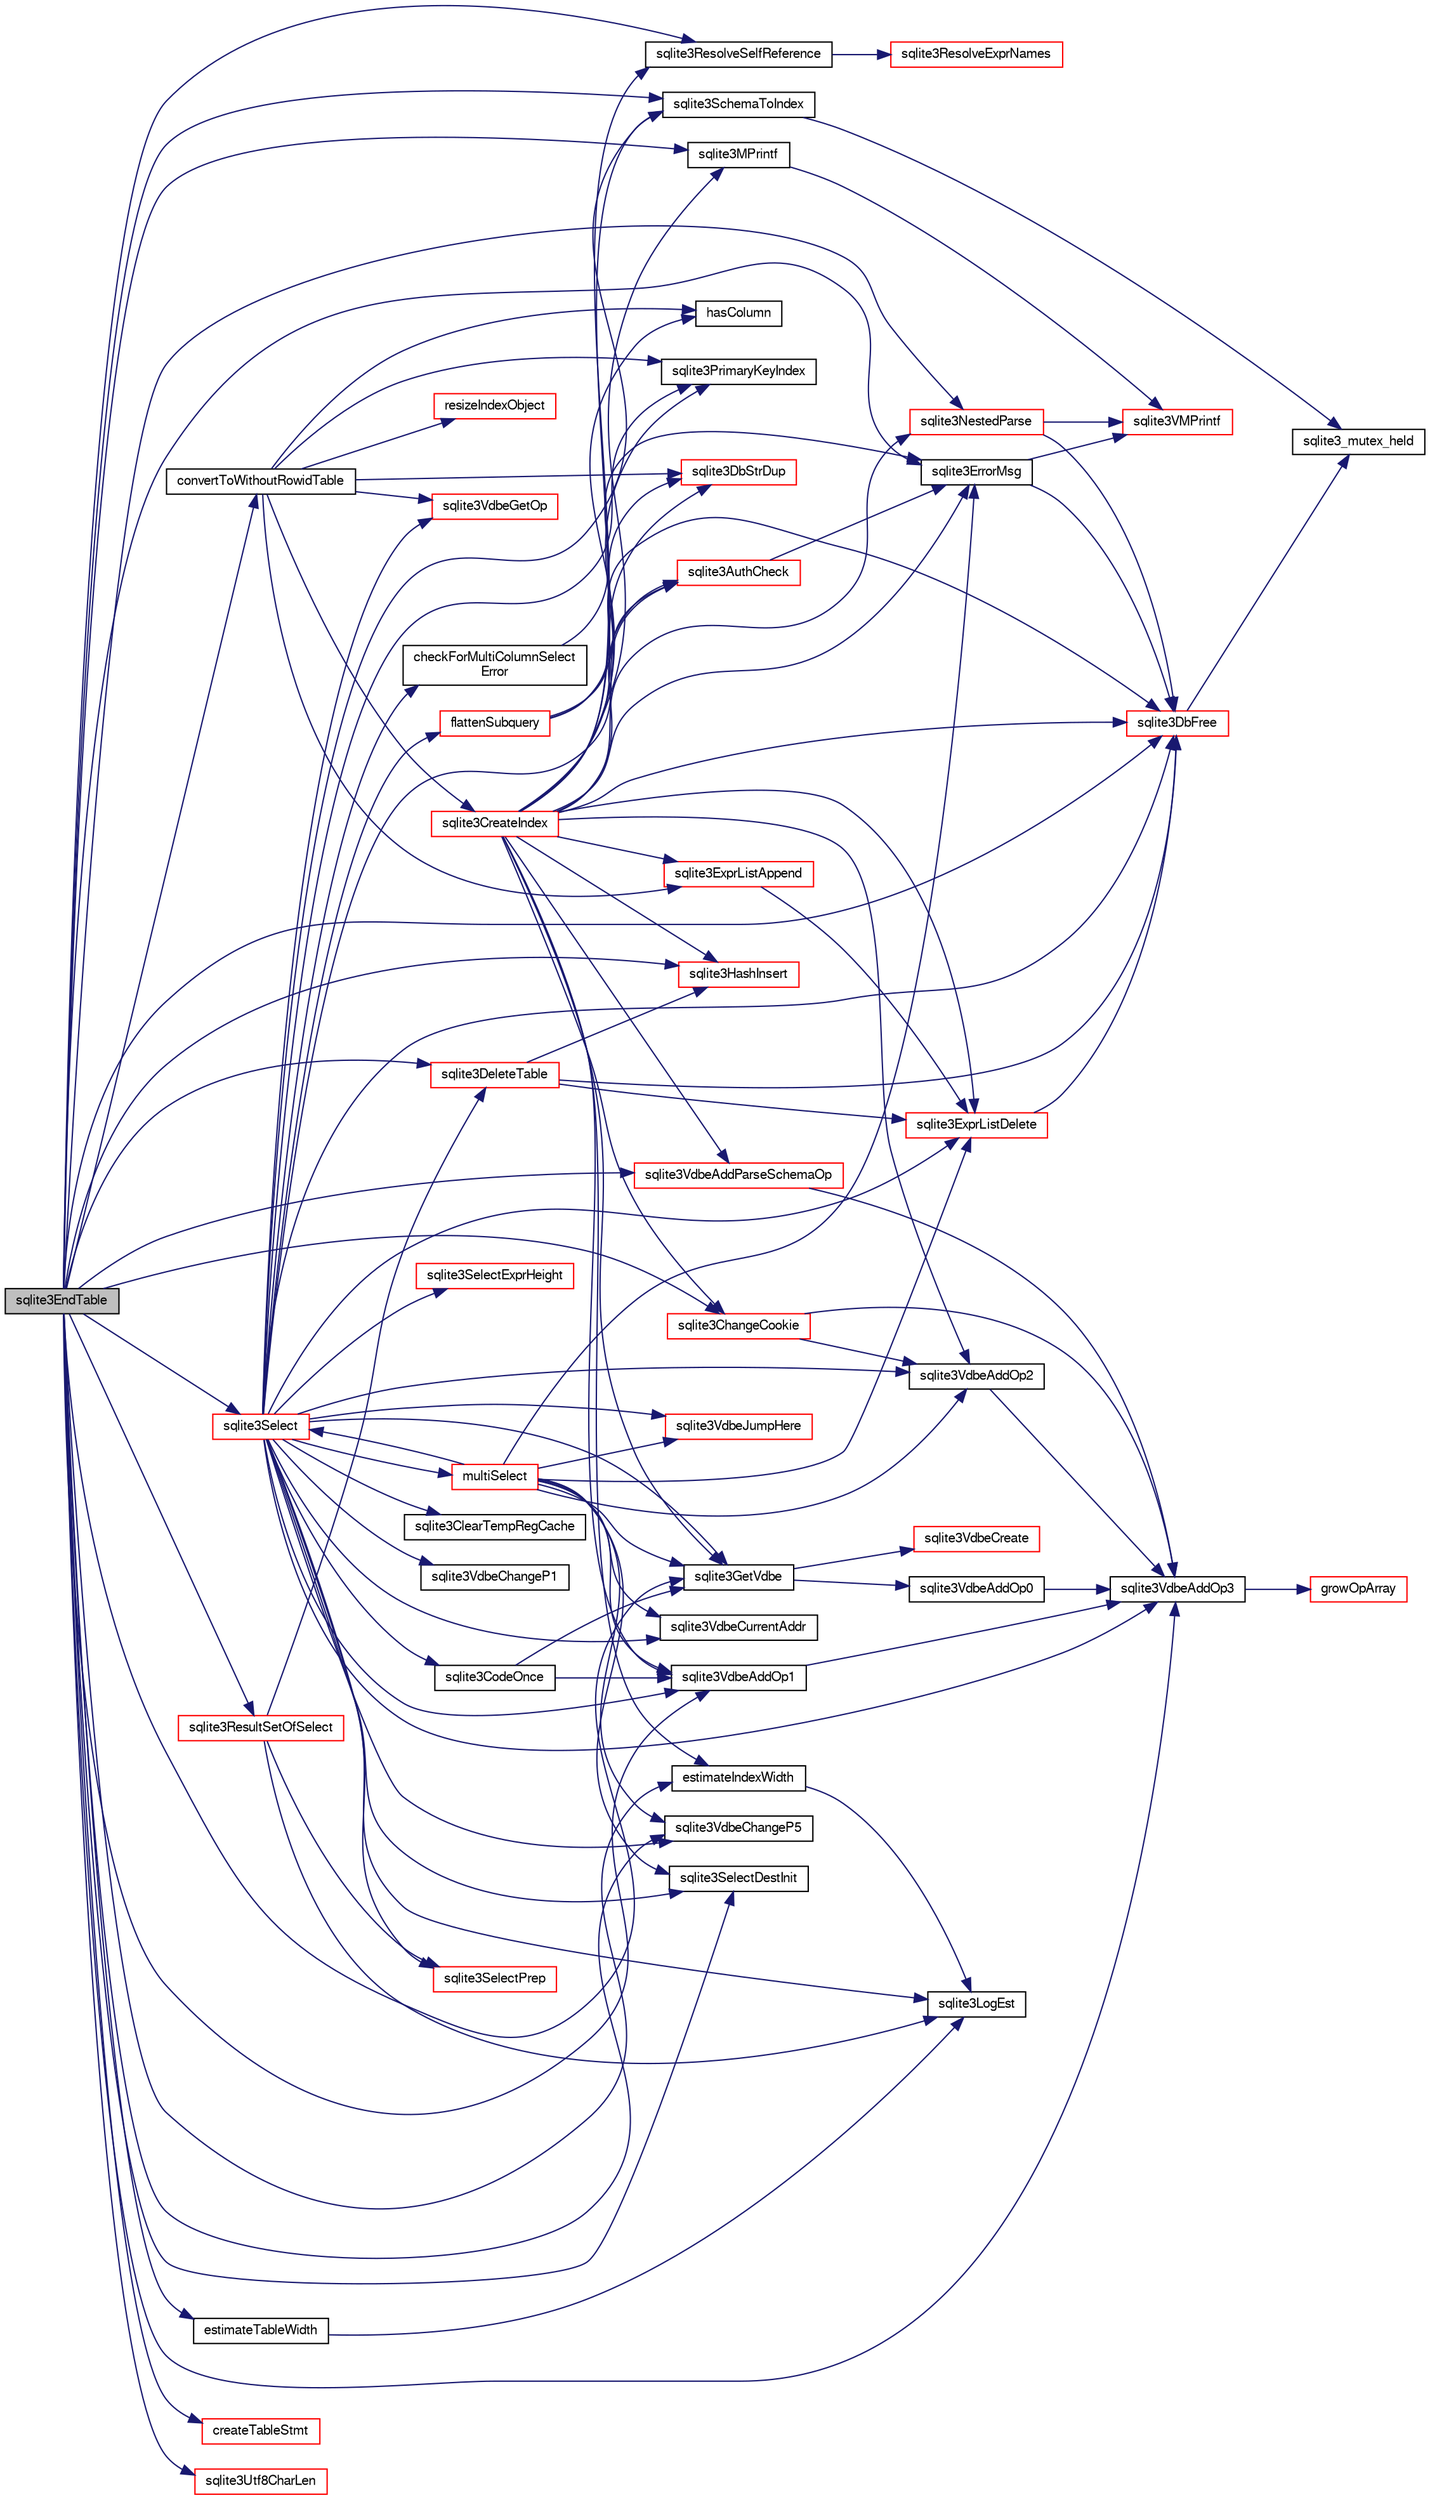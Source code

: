 digraph "sqlite3EndTable"
{
  edge [fontname="FreeSans",fontsize="10",labelfontname="FreeSans",labelfontsize="10"];
  node [fontname="FreeSans",fontsize="10",shape=record];
  rankdir="LR";
  Node507793 [label="sqlite3EndTable",height=0.2,width=0.4,color="black", fillcolor="grey75", style="filled", fontcolor="black"];
  Node507793 -> Node507794 [color="midnightblue",fontsize="10",style="solid",fontname="FreeSans"];
  Node507794 [label="sqlite3ErrorMsg",height=0.2,width=0.4,color="black", fillcolor="white", style="filled",URL="$sqlite3_8c.html#aee2798e173651adae0f9c85469f3457d"];
  Node507794 -> Node507795 [color="midnightblue",fontsize="10",style="solid",fontname="FreeSans"];
  Node507795 [label="sqlite3VMPrintf",height=0.2,width=0.4,color="red", fillcolor="white", style="filled",URL="$sqlite3_8c.html#a05535d0982ef06fbc2ee8195ebbae689"];
  Node507794 -> Node507803 [color="midnightblue",fontsize="10",style="solid",fontname="FreeSans"];
  Node507803 [label="sqlite3DbFree",height=0.2,width=0.4,color="red", fillcolor="white", style="filled",URL="$sqlite3_8c.html#ac70ab821a6607b4a1b909582dc37a069"];
  Node507803 -> Node507804 [color="midnightblue",fontsize="10",style="solid",fontname="FreeSans"];
  Node507804 [label="sqlite3_mutex_held",height=0.2,width=0.4,color="black", fillcolor="white", style="filled",URL="$sqlite3_8c.html#acf77da68932b6bc163c5e68547ecc3e7"];
  Node507793 -> Node508077 [color="midnightblue",fontsize="10",style="solid",fontname="FreeSans"];
  Node508077 [label="convertToWithoutRowidTable",height=0.2,width=0.4,color="black", fillcolor="white", style="filled",URL="$sqlite3_8c.html#a0d41effc4e4a0ba740429a08f6747313"];
  Node508077 -> Node508078 [color="midnightblue",fontsize="10",style="solid",fontname="FreeSans"];
  Node508078 [label="sqlite3VdbeGetOp",height=0.2,width=0.4,color="red", fillcolor="white", style="filled",URL="$sqlite3_8c.html#a5ab7282d63d42e66c8d7cb7a9d0c6f74"];
  Node508077 -> Node508080 [color="midnightblue",fontsize="10",style="solid",fontname="FreeSans"];
  Node508080 [label="sqlite3ExprListAppend",height=0.2,width=0.4,color="red", fillcolor="white", style="filled",URL="$sqlite3_8c.html#a2c227f0b97e0e31b120c702fae2b7409"];
  Node508080 -> Node508084 [color="midnightblue",fontsize="10",style="solid",fontname="FreeSans"];
  Node508084 [label="sqlite3ExprListDelete",height=0.2,width=0.4,color="red", fillcolor="white", style="filled",URL="$sqlite3_8c.html#ae9cd46eac81e86a04ed8c09b99fc3c10"];
  Node508084 -> Node507803 [color="midnightblue",fontsize="10",style="solid",fontname="FreeSans"];
  Node508077 -> Node508449 [color="midnightblue",fontsize="10",style="solid",fontname="FreeSans"];
  Node508449 [label="sqlite3DbStrDup",height=0.2,width=0.4,color="red", fillcolor="white", style="filled",URL="$sqlite3_8c.html#a0ec4772ee6de7316ecd1e6cabb1beeef"];
  Node508077 -> Node508751 [color="midnightblue",fontsize="10",style="solid",fontname="FreeSans"];
  Node508751 [label="sqlite3CreateIndex",height=0.2,width=0.4,color="red", fillcolor="white", style="filled",URL="$sqlite3_8c.html#a8dbe5e590ab6c58a8c45f34f7c81e825"];
  Node508751 -> Node507794 [color="midnightblue",fontsize="10",style="solid",fontname="FreeSans"];
  Node508751 -> Node508099 [color="midnightblue",fontsize="10",style="solid",fontname="FreeSans"];
  Node508099 [label="sqlite3PrimaryKeyIndex",height=0.2,width=0.4,color="black", fillcolor="white", style="filled",URL="$sqlite3_8c.html#af6edde3fbbd22a22b86ad32677fad95b"];
  Node508751 -> Node508727 [color="midnightblue",fontsize="10",style="solid",fontname="FreeSans"];
  Node508727 [label="sqlite3SchemaToIndex",height=0.2,width=0.4,color="black", fillcolor="white", style="filled",URL="$sqlite3_8c.html#ad9ef77a42022f1f8c8ab71b5761f5134"];
  Node508727 -> Node507804 [color="midnightblue",fontsize="10",style="solid",fontname="FreeSans"];
  Node508751 -> Node508059 [color="midnightblue",fontsize="10",style="solid",fontname="FreeSans"];
  Node508059 [label="sqlite3MPrintf",height=0.2,width=0.4,color="black", fillcolor="white", style="filled",URL="$sqlite3_8c.html#a208ef0df84e9778778804a19af03efea"];
  Node508059 -> Node507795 [color="midnightblue",fontsize="10",style="solid",fontname="FreeSans"];
  Node508751 -> Node508772 [color="midnightblue",fontsize="10",style="solid",fontname="FreeSans"];
  Node508772 [label="sqlite3AuthCheck",height=0.2,width=0.4,color="red", fillcolor="white", style="filled",URL="$sqlite3_8c.html#a83c75b8b7aa1c35301005be7ff1a8582"];
  Node508772 -> Node507794 [color="midnightblue",fontsize="10",style="solid",fontname="FreeSans"];
  Node508751 -> Node508080 [color="midnightblue",fontsize="10",style="solid",fontname="FreeSans"];
  Node508751 -> Node508449 [color="midnightblue",fontsize="10",style="solid",fontname="FreeSans"];
  Node508751 -> Node508775 [color="midnightblue",fontsize="10",style="solid",fontname="FreeSans"];
  Node508775 [label="sqlite3ResolveSelfReference",height=0.2,width=0.4,color="black", fillcolor="white", style="filled",URL="$sqlite3_8c.html#ab524095a849de78f8728167d19336094"];
  Node508775 -> Node508776 [color="midnightblue",fontsize="10",style="solid",fontname="FreeSans"];
  Node508776 [label="sqlite3ResolveExprNames",height=0.2,width=0.4,color="red", fillcolor="white", style="filled",URL="$sqlite3_8c.html#a537cf717a3f847807d3a3fd65da636ad"];
  Node508751 -> Node508876 [color="midnightblue",fontsize="10",style="solid",fontname="FreeSans"];
  Node508876 [label="hasColumn",height=0.2,width=0.4,color="black", fillcolor="white", style="filled",URL="$sqlite3_8c.html#ae49bb342b4c90db68028c2077ea23d85"];
  Node508751 -> Node508877 [color="midnightblue",fontsize="10",style="solid",fontname="FreeSans"];
  Node508877 [label="estimateIndexWidth",height=0.2,width=0.4,color="black", fillcolor="white", style="filled",URL="$sqlite3_8c.html#a3fe6b099ed713eb4cbb0f5a1344ddb12"];
  Node508877 -> Node508663 [color="midnightblue",fontsize="10",style="solid",fontname="FreeSans"];
  Node508663 [label="sqlite3LogEst",height=0.2,width=0.4,color="black", fillcolor="white", style="filled",URL="$sqlite3_8c.html#a14c7d015bfd3d4a869739b9e6139c84f"];
  Node508751 -> Node508087 [color="midnightblue",fontsize="10",style="solid",fontname="FreeSans"];
  Node508087 [label="sqlite3HashInsert",height=0.2,width=0.4,color="red", fillcolor="white", style="filled",URL="$sqlite3_8c.html#aebbc6c13b3c139d5f3463938f441da3d"];
  Node508751 -> Node508878 [color="midnightblue",fontsize="10",style="solid",fontname="FreeSans"];
  Node508878 [label="sqlite3GetVdbe",height=0.2,width=0.4,color="black", fillcolor="white", style="filled",URL="$sqlite3_8c.html#a76b721dcd00b0587308547594cb6c1f4"];
  Node508878 -> Node508879 [color="midnightblue",fontsize="10",style="solid",fontname="FreeSans"];
  Node508879 [label="sqlite3VdbeCreate",height=0.2,width=0.4,color="red", fillcolor="white", style="filled",URL="$sqlite3_8c.html#a7778fbbc1a7b677f680ce0afc44a88e2"];
  Node508878 -> Node508880 [color="midnightblue",fontsize="10",style="solid",fontname="FreeSans"];
  Node508880 [label="sqlite3VdbeAddOp0",height=0.2,width=0.4,color="black", fillcolor="white", style="filled",URL="$sqlite3_8c.html#a0aefd237fc1d629f3a3d3d454ced408a"];
  Node508880 -> Node508881 [color="midnightblue",fontsize="10",style="solid",fontname="FreeSans"];
  Node508881 [label="sqlite3VdbeAddOp3",height=0.2,width=0.4,color="black", fillcolor="white", style="filled",URL="$sqlite3_8c.html#a29b4560b019211a73e1478cec7468345"];
  Node508881 -> Node508882 [color="midnightblue",fontsize="10",style="solid",fontname="FreeSans"];
  Node508882 [label="growOpArray",height=0.2,width=0.4,color="red", fillcolor="white", style="filled",URL="$sqlite3_8c.html#adb00b9ead01ffe0d757d5a6d0853ada5"];
  Node508751 -> Node508884 [color="midnightblue",fontsize="10",style="solid",fontname="FreeSans"];
  Node508884 [label="sqlite3VdbeAddOp2",height=0.2,width=0.4,color="black", fillcolor="white", style="filled",URL="$sqlite3_8c.html#ae87204d7b069da19e4db0404c6deaae5"];
  Node508884 -> Node508881 [color="midnightblue",fontsize="10",style="solid",fontname="FreeSans"];
  Node508751 -> Node508885 [color="midnightblue",fontsize="10",style="solid",fontname="FreeSans"];
  Node508885 [label="sqlite3NestedParse",height=0.2,width=0.4,color="red", fillcolor="white", style="filled",URL="$sqlite3_8c.html#ae78bd6187a28892732af5428ec15b03f"];
  Node508885 -> Node507795 [color="midnightblue",fontsize="10",style="solid",fontname="FreeSans"];
  Node508885 -> Node507803 [color="midnightblue",fontsize="10",style="solid",fontname="FreeSans"];
  Node508751 -> Node507803 [color="midnightblue",fontsize="10",style="solid",fontname="FreeSans"];
  Node508751 -> Node509089 [color="midnightblue",fontsize="10",style="solid",fontname="FreeSans"];
  Node509089 [label="sqlite3ChangeCookie",height=0.2,width=0.4,color="red", fillcolor="white", style="filled",URL="$sqlite3_8c.html#a0ef89bb4c4f2d45de9f462e63cbfddec"];
  Node509089 -> Node508884 [color="midnightblue",fontsize="10",style="solid",fontname="FreeSans"];
  Node509089 -> Node508881 [color="midnightblue",fontsize="10",style="solid",fontname="FreeSans"];
  Node508751 -> Node509090 [color="midnightblue",fontsize="10",style="solid",fontname="FreeSans"];
  Node509090 [label="sqlite3VdbeAddParseSchemaOp",height=0.2,width=0.4,color="red", fillcolor="white", style="filled",URL="$sqlite3_8c.html#a52c71cba3d53e0eb5c0c785ef9a7ec8f"];
  Node509090 -> Node508881 [color="midnightblue",fontsize="10",style="solid",fontname="FreeSans"];
  Node508751 -> Node508921 [color="midnightblue",fontsize="10",style="solid",fontname="FreeSans"];
  Node508921 [label="sqlite3VdbeAddOp1",height=0.2,width=0.4,color="black", fillcolor="white", style="filled",URL="$sqlite3_8c.html#a6207112b1851d7e7d76e887ef6d72d5a"];
  Node508921 -> Node508881 [color="midnightblue",fontsize="10",style="solid",fontname="FreeSans"];
  Node508751 -> Node508084 [color="midnightblue",fontsize="10",style="solid",fontname="FreeSans"];
  Node508077 -> Node508099 [color="midnightblue",fontsize="10",style="solid",fontname="FreeSans"];
  Node508077 -> Node508876 [color="midnightblue",fontsize="10",style="solid",fontname="FreeSans"];
  Node508077 -> Node509093 [color="midnightblue",fontsize="10",style="solid",fontname="FreeSans"];
  Node509093 [label="resizeIndexObject",height=0.2,width=0.4,color="red", fillcolor="white", style="filled",URL="$sqlite3_8c.html#a63a3da843f00ed0041c8cea80d46779f"];
  Node507793 -> Node508727 [color="midnightblue",fontsize="10",style="solid",fontname="FreeSans"];
  Node507793 -> Node508775 [color="midnightblue",fontsize="10",style="solid",fontname="FreeSans"];
  Node507793 -> Node509094 [color="midnightblue",fontsize="10",style="solid",fontname="FreeSans"];
  Node509094 [label="estimateTableWidth",height=0.2,width=0.4,color="black", fillcolor="white", style="filled",URL="$sqlite3_8c.html#a4df8449dc3e7446e2906fb2b64987bd9"];
  Node509094 -> Node508663 [color="midnightblue",fontsize="10",style="solid",fontname="FreeSans"];
  Node507793 -> Node508877 [color="midnightblue",fontsize="10",style="solid",fontname="FreeSans"];
  Node507793 -> Node508878 [color="midnightblue",fontsize="10",style="solid",fontname="FreeSans"];
  Node507793 -> Node508921 [color="midnightblue",fontsize="10",style="solid",fontname="FreeSans"];
  Node507793 -> Node508881 [color="midnightblue",fontsize="10",style="solid",fontname="FreeSans"];
  Node507793 -> Node508922 [color="midnightblue",fontsize="10",style="solid",fontname="FreeSans"];
  Node508922 [label="sqlite3VdbeChangeP5",height=0.2,width=0.4,color="black", fillcolor="white", style="filled",URL="$sqlite3_8c.html#a4dde2e4087eda945511b05d667050740"];
  Node507793 -> Node508944 [color="midnightblue",fontsize="10",style="solid",fontname="FreeSans"];
  Node508944 [label="sqlite3SelectDestInit",height=0.2,width=0.4,color="black", fillcolor="white", style="filled",URL="$sqlite3_8c.html#a6459da5181d51d54ae4ac790c381ac2c"];
  Node507793 -> Node508945 [color="midnightblue",fontsize="10",style="solid",fontname="FreeSans"];
  Node508945 [label="sqlite3Select",height=0.2,width=0.4,color="red", fillcolor="white", style="filled",URL="$sqlite3_8c.html#a2465ee8c956209ba4b272477b7c21a45"];
  Node508945 -> Node508772 [color="midnightblue",fontsize="10",style="solid",fontname="FreeSans"];
  Node508945 -> Node508084 [color="midnightblue",fontsize="10",style="solid",fontname="FreeSans"];
  Node508945 -> Node508824 [color="midnightblue",fontsize="10",style="solid",fontname="FreeSans"];
  Node508824 [label="sqlite3SelectPrep",height=0.2,width=0.4,color="red", fillcolor="white", style="filled",URL="$sqlite3_8c.html#aa4385bd53c0a43dea72fbc23cc78e1c6"];
  Node508945 -> Node508878 [color="midnightblue",fontsize="10",style="solid",fontname="FreeSans"];
  Node508945 -> Node508946 [color="midnightblue",fontsize="10",style="solid",fontname="FreeSans"];
  Node508946 [label="checkForMultiColumnSelect\lError",height=0.2,width=0.4,color="black", fillcolor="white", style="filled",URL="$sqlite3_8c.html#aee2a396a2ca7b86ed5ce394e58256ceb"];
  Node508946 -> Node507794 [color="midnightblue",fontsize="10",style="solid",fontname="FreeSans"];
  Node508945 -> Node508884 [color="midnightblue",fontsize="10",style="solid",fontname="FreeSans"];
  Node508945 -> Node508947 [color="midnightblue",fontsize="10",style="solid",fontname="FreeSans"];
  Node508947 [label="sqlite3SelectExprHeight",height=0.2,width=0.4,color="red", fillcolor="white", style="filled",URL="$sqlite3_8c.html#a685dee7eef61a01436347a9f2f98c61f"];
  Node508945 -> Node508948 [color="midnightblue",fontsize="10",style="solid",fontname="FreeSans"];
  Node508948 [label="flattenSubquery",height=0.2,width=0.4,color="red", fillcolor="white", style="filled",URL="$sqlite3_8c.html#aa7dcde293e634ad09c4d76c16a640491"];
  Node508948 -> Node508772 [color="midnightblue",fontsize="10",style="solid",fontname="FreeSans"];
  Node508948 -> Node507803 [color="midnightblue",fontsize="10",style="solid",fontname="FreeSans"];
  Node508948 -> Node508449 [color="midnightblue",fontsize="10",style="solid",fontname="FreeSans"];
  Node508945 -> Node508952 [color="midnightblue",fontsize="10",style="solid",fontname="FreeSans"];
  Node508952 [label="sqlite3VdbeCurrentAddr",height=0.2,width=0.4,color="black", fillcolor="white", style="filled",URL="$sqlite3_8c.html#a5e2bf0933a091bdfd7f0acd86a894889"];
  Node508945 -> Node508881 [color="midnightblue",fontsize="10",style="solid",fontname="FreeSans"];
  Node508945 -> Node508944 [color="midnightblue",fontsize="10",style="solid",fontname="FreeSans"];
  Node508945 -> Node508663 [color="midnightblue",fontsize="10",style="solid",fontname="FreeSans"];
  Node508945 -> Node508921 [color="midnightblue",fontsize="10",style="solid",fontname="FreeSans"];
  Node508945 -> Node508934 [color="midnightblue",fontsize="10",style="solid",fontname="FreeSans"];
  Node508934 [label="sqlite3VdbeJumpHere",height=0.2,width=0.4,color="red", fillcolor="white", style="filled",URL="$sqlite3_8c.html#a95562175c9105ba0abe1d4dc6f8a39d4"];
  Node508945 -> Node508953 [color="midnightblue",fontsize="10",style="solid",fontname="FreeSans"];
  Node508953 [label="sqlite3ClearTempRegCache",height=0.2,width=0.4,color="black", fillcolor="white", style="filled",URL="$sqlite3_8c.html#ae94c5821eaed5a283b4aae4a210299f3"];
  Node508945 -> Node508943 [color="midnightblue",fontsize="10",style="solid",fontname="FreeSans"];
  Node508943 [label="sqlite3CodeOnce",height=0.2,width=0.4,color="black", fillcolor="white", style="filled",URL="$sqlite3_8c.html#a5ecd5f72b70f6492237c62035890eaf3"];
  Node508943 -> Node508878 [color="midnightblue",fontsize="10",style="solid",fontname="FreeSans"];
  Node508943 -> Node508921 [color="midnightblue",fontsize="10",style="solid",fontname="FreeSans"];
  Node508945 -> Node508954 [color="midnightblue",fontsize="10",style="solid",fontname="FreeSans"];
  Node508954 [label="sqlite3VdbeChangeP1",height=0.2,width=0.4,color="black", fillcolor="white", style="filled",URL="$sqlite3_8c.html#a75c6f1cbcef9767377d8d68c29bbccfb"];
  Node508945 -> Node508955 [color="midnightblue",fontsize="10",style="solid",fontname="FreeSans"];
  Node508955 [label="multiSelect",height=0.2,width=0.4,color="red", fillcolor="white", style="filled",URL="$sqlite3_8c.html#a6456c61f3d9b2389738753cedfa24fa7"];
  Node508955 -> Node507794 [color="midnightblue",fontsize="10",style="solid",fontname="FreeSans"];
  Node508955 -> Node508878 [color="midnightblue",fontsize="10",style="solid",fontname="FreeSans"];
  Node508955 -> Node508884 [color="midnightblue",fontsize="10",style="solid",fontname="FreeSans"];
  Node508955 -> Node508922 [color="midnightblue",fontsize="10",style="solid",fontname="FreeSans"];
  Node508955 -> Node508945 [color="midnightblue",fontsize="10",style="solid",fontname="FreeSans"];
  Node508955 -> Node508921 [color="midnightblue",fontsize="10",style="solid",fontname="FreeSans"];
  Node508955 -> Node508934 [color="midnightblue",fontsize="10",style="solid",fontname="FreeSans"];
  Node508955 -> Node508944 [color="midnightblue",fontsize="10",style="solid",fontname="FreeSans"];
  Node508955 -> Node508084 [color="midnightblue",fontsize="10",style="solid",fontname="FreeSans"];
  Node508955 -> Node508952 [color="midnightblue",fontsize="10",style="solid",fontname="FreeSans"];
  Node508945 -> Node508078 [color="midnightblue",fontsize="10",style="solid",fontname="FreeSans"];
  Node508945 -> Node508922 [color="midnightblue",fontsize="10",style="solid",fontname="FreeSans"];
  Node508945 -> Node508727 [color="midnightblue",fontsize="10",style="solid",fontname="FreeSans"];
  Node508945 -> Node508099 [color="midnightblue",fontsize="10",style="solid",fontname="FreeSans"];
  Node508945 -> Node507803 [color="midnightblue",fontsize="10",style="solid",fontname="FreeSans"];
  Node507793 -> Node508843 [color="midnightblue",fontsize="10",style="solid",fontname="FreeSans"];
  Node508843 [label="sqlite3ResultSetOfSelect",height=0.2,width=0.4,color="red", fillcolor="white", style="filled",URL="$sqlite3_8c.html#ade35a86757654a36498d74152aa2fda8"];
  Node508843 -> Node508824 [color="midnightblue",fontsize="10",style="solid",fontname="FreeSans"];
  Node508843 -> Node508663 [color="midnightblue",fontsize="10",style="solid",fontname="FreeSans"];
  Node508843 -> Node508086 [color="midnightblue",fontsize="10",style="solid",fontname="FreeSans"];
  Node508086 [label="sqlite3DeleteTable",height=0.2,width=0.4,color="red", fillcolor="white", style="filled",URL="$sqlite3_8c.html#a7fd3d507375a381a3807f92735318973"];
  Node508086 -> Node508087 [color="midnightblue",fontsize="10",style="solid",fontname="FreeSans"];
  Node508086 -> Node507803 [color="midnightblue",fontsize="10",style="solid",fontname="FreeSans"];
  Node508086 -> Node508084 [color="midnightblue",fontsize="10",style="solid",fontname="FreeSans"];
  Node507793 -> Node508086 [color="midnightblue",fontsize="10",style="solid",fontname="FreeSans"];
  Node507793 -> Node509095 [color="midnightblue",fontsize="10",style="solid",fontname="FreeSans"];
  Node509095 [label="createTableStmt",height=0.2,width=0.4,color="red", fillcolor="white", style="filled",URL="$sqlite3_8c.html#a6b8d7a56b28f8ddeaaa1638a1347a930"];
  Node507793 -> Node508059 [color="midnightblue",fontsize="10",style="solid",fontname="FreeSans"];
  Node507793 -> Node508885 [color="midnightblue",fontsize="10",style="solid",fontname="FreeSans"];
  Node507793 -> Node507803 [color="midnightblue",fontsize="10",style="solid",fontname="FreeSans"];
  Node507793 -> Node509089 [color="midnightblue",fontsize="10",style="solid",fontname="FreeSans"];
  Node507793 -> Node509090 [color="midnightblue",fontsize="10",style="solid",fontname="FreeSans"];
  Node507793 -> Node508087 [color="midnightblue",fontsize="10",style="solid",fontname="FreeSans"];
  Node507793 -> Node509099 [color="midnightblue",fontsize="10",style="solid",fontname="FreeSans"];
  Node509099 [label="sqlite3Utf8CharLen",height=0.2,width=0.4,color="red", fillcolor="white", style="filled",URL="$sqlite3_8c.html#a066ef98fa63764bd64b8da19566270f8"];
}
